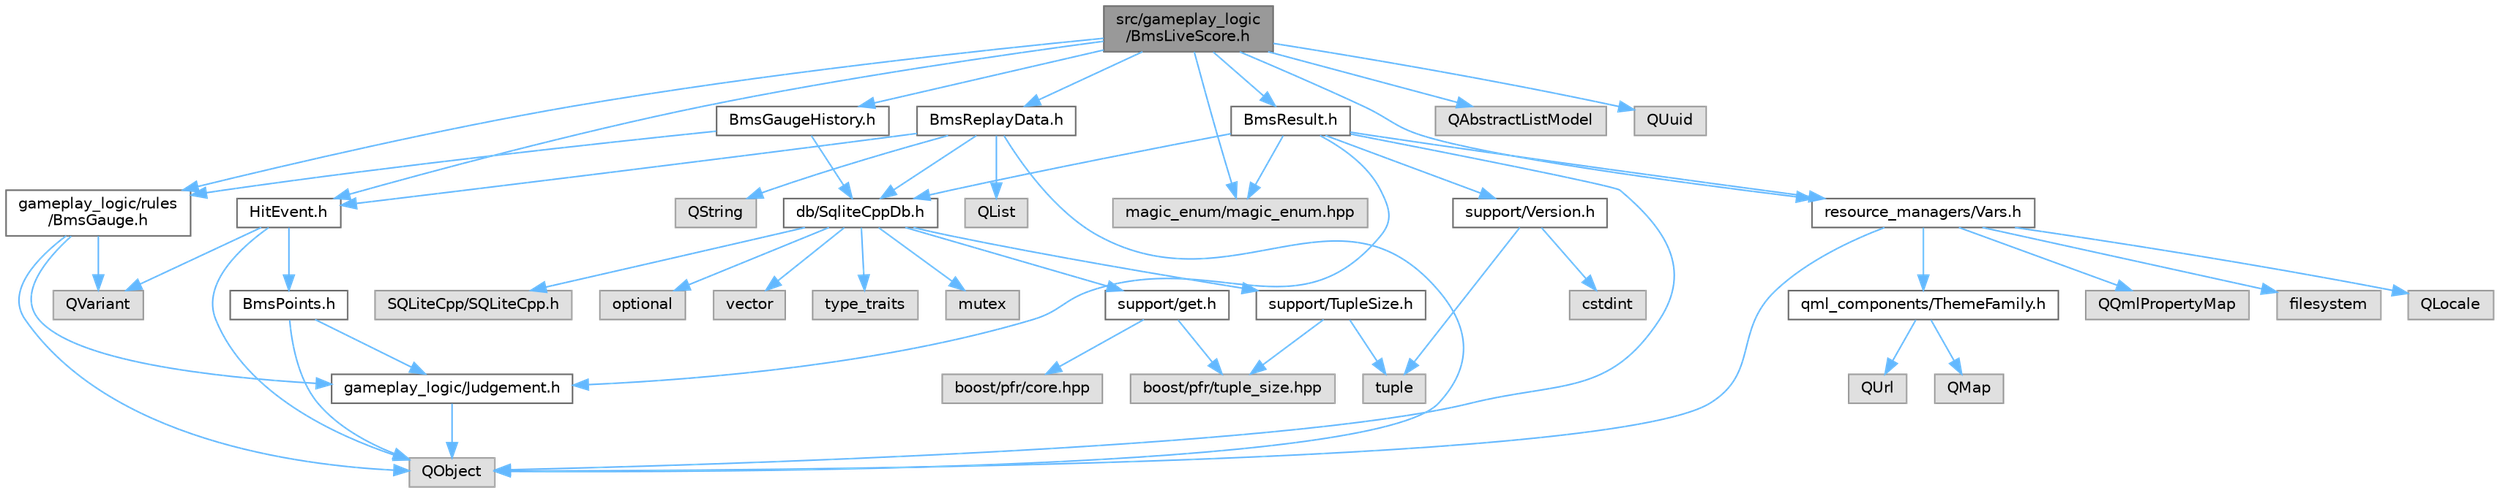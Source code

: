 digraph "src/gameplay_logic/BmsLiveScore.h"
{
 // LATEX_PDF_SIZE
  bgcolor="transparent";
  edge [fontname=Helvetica,fontsize=10,labelfontname=Helvetica,labelfontsize=10];
  node [fontname=Helvetica,fontsize=10,shape=box,height=0.2,width=0.4];
  Node1 [id="Node000001",label="src/gameplay_logic\l/BmsLiveScore.h",height=0.2,width=0.4,color="gray40", fillcolor="grey60", style="filled", fontcolor="black",tooltip=" "];
  Node1 -> Node2 [id="edge1_Node000001_Node000002",color="steelblue1",style="solid",tooltip=" "];
  Node2 [id="Node000002",label="magic_enum/magic_enum.hpp",height=0.2,width=0.4,color="grey60", fillcolor="#E0E0E0", style="filled",tooltip=" "];
  Node1 -> Node3 [id="edge2_Node000001_Node000003",color="steelblue1",style="solid",tooltip=" "];
  Node3 [id="Node000003",label="gameplay_logic/rules\l/BmsGauge.h",height=0.2,width=0.4,color="grey40", fillcolor="white", style="filled",URL="$BmsGauge_8h.html",tooltip=" "];
  Node3 -> Node4 [id="edge3_Node000003_Node000004",color="steelblue1",style="solid",tooltip=" "];
  Node4 [id="Node000004",label="gameplay_logic/Judgement.h",height=0.2,width=0.4,color="grey40", fillcolor="white", style="filled",URL="$Judgement_8h.html",tooltip=" "];
  Node4 -> Node5 [id="edge4_Node000004_Node000005",color="steelblue1",style="solid",tooltip=" "];
  Node5 [id="Node000005",label="QObject",height=0.2,width=0.4,color="grey60", fillcolor="#E0E0E0", style="filled",tooltip=" "];
  Node3 -> Node5 [id="edge5_Node000003_Node000005",color="steelblue1",style="solid",tooltip=" "];
  Node3 -> Node6 [id="edge6_Node000003_Node000006",color="steelblue1",style="solid",tooltip=" "];
  Node6 [id="Node000006",label="QVariant",height=0.2,width=0.4,color="grey60", fillcolor="#E0E0E0", style="filled",tooltip=" "];
  Node1 -> Node7 [id="edge7_Node000001_Node000007",color="steelblue1",style="solid",tooltip=" "];
  Node7 [id="Node000007",label="HitEvent.h",height=0.2,width=0.4,color="grey40", fillcolor="white", style="filled",URL="$HitEvent_8h.html",tooltip=" "];
  Node7 -> Node5 [id="edge8_Node000007_Node000005",color="steelblue1",style="solid",tooltip=" "];
  Node7 -> Node6 [id="edge9_Node000007_Node000006",color="steelblue1",style="solid",tooltip=" "];
  Node7 -> Node8 [id="edge10_Node000007_Node000008",color="steelblue1",style="solid",tooltip=" "];
  Node8 [id="Node000008",label="BmsPoints.h",height=0.2,width=0.4,color="grey40", fillcolor="white", style="filled",URL="$BmsPoints_8h.html",tooltip=" "];
  Node8 -> Node5 [id="edge11_Node000008_Node000005",color="steelblue1",style="solid",tooltip=" "];
  Node8 -> Node4 [id="edge12_Node000008_Node000004",color="steelblue1",style="solid",tooltip=" "];
  Node1 -> Node9 [id="edge13_Node000001_Node000009",color="steelblue1",style="solid",tooltip=" "];
  Node9 [id="Node000009",label="BmsResult.h",height=0.2,width=0.4,color="grey40", fillcolor="white", style="filled",URL="$BmsResult_8h.html",tooltip=" "];
  Node9 -> Node2 [id="edge14_Node000009_Node000002",color="steelblue1",style="solid",tooltip=" "];
  Node9 -> Node4 [id="edge15_Node000009_Node000004",color="steelblue1",style="solid",tooltip=" "];
  Node9 -> Node10 [id="edge16_Node000009_Node000010",color="steelblue1",style="solid",tooltip=" "];
  Node10 [id="Node000010",label="db/SqliteCppDb.h",height=0.2,width=0.4,color="grey40", fillcolor="white", style="filled",URL="$SqliteCppDb_8h.html",tooltip=" "];
  Node10 -> Node11 [id="edge17_Node000010_Node000011",color="steelblue1",style="solid",tooltip=" "];
  Node11 [id="Node000011",label="SQLiteCpp/SQLiteCpp.h",height=0.2,width=0.4,color="grey60", fillcolor="#E0E0E0", style="filled",tooltip=" "];
  Node10 -> Node12 [id="edge18_Node000010_Node000012",color="steelblue1",style="solid",tooltip=" "];
  Node12 [id="Node000012",label="optional",height=0.2,width=0.4,color="grey60", fillcolor="#E0E0E0", style="filled",tooltip=" "];
  Node10 -> Node13 [id="edge19_Node000010_Node000013",color="steelblue1",style="solid",tooltip=" "];
  Node13 [id="Node000013",label="vector",height=0.2,width=0.4,color="grey60", fillcolor="#E0E0E0", style="filled",tooltip=" "];
  Node10 -> Node14 [id="edge20_Node000010_Node000014",color="steelblue1",style="solid",tooltip=" "];
  Node14 [id="Node000014",label="type_traits",height=0.2,width=0.4,color="grey60", fillcolor="#E0E0E0", style="filled",tooltip=" "];
  Node10 -> Node15 [id="edge21_Node000010_Node000015",color="steelblue1",style="solid",tooltip=" "];
  Node15 [id="Node000015",label="mutex",height=0.2,width=0.4,color="grey60", fillcolor="#E0E0E0", style="filled",tooltip=" "];
  Node10 -> Node16 [id="edge22_Node000010_Node000016",color="steelblue1",style="solid",tooltip=" "];
  Node16 [id="Node000016",label="support/get.h",height=0.2,width=0.4,color="grey40", fillcolor="white", style="filled",URL="$get_8h.html",tooltip=" "];
  Node16 -> Node17 [id="edge23_Node000016_Node000017",color="steelblue1",style="solid",tooltip=" "];
  Node17 [id="Node000017",label="boost/pfr/tuple_size.hpp",height=0.2,width=0.4,color="grey60", fillcolor="#E0E0E0", style="filled",tooltip=" "];
  Node16 -> Node18 [id="edge24_Node000016_Node000018",color="steelblue1",style="solid",tooltip=" "];
  Node18 [id="Node000018",label="boost/pfr/core.hpp",height=0.2,width=0.4,color="grey60", fillcolor="#E0E0E0", style="filled",tooltip=" "];
  Node10 -> Node19 [id="edge25_Node000010_Node000019",color="steelblue1",style="solid",tooltip=" "];
  Node19 [id="Node000019",label="support/TupleSize.h",height=0.2,width=0.4,color="grey40", fillcolor="white", style="filled",URL="$TupleSize_8h.html",tooltip=" "];
  Node19 -> Node17 [id="edge26_Node000019_Node000017",color="steelblue1",style="solid",tooltip=" "];
  Node19 -> Node20 [id="edge27_Node000019_Node000020",color="steelblue1",style="solid",tooltip=" "];
  Node20 [id="Node000020",label="tuple",height=0.2,width=0.4,color="grey60", fillcolor="#E0E0E0", style="filled",tooltip=" "];
  Node9 -> Node21 [id="edge28_Node000009_Node000021",color="steelblue1",style="solid",tooltip=" "];
  Node21 [id="Node000021",label="resource_managers/Vars.h",height=0.2,width=0.4,color="grey40", fillcolor="white", style="filled",URL="$Vars_8h.html",tooltip=" "];
  Node21 -> Node22 [id="edge29_Node000021_Node000022",color="steelblue1",style="solid",tooltip=" "];
  Node22 [id="Node000022",label="qml_components/ThemeFamily.h",height=0.2,width=0.4,color="grey40", fillcolor="white", style="filled",URL="$ThemeFamily_8h.html",tooltip=" "];
  Node22 -> Node23 [id="edge30_Node000022_Node000023",color="steelblue1",style="solid",tooltip=" "];
  Node23 [id="Node000023",label="QMap",height=0.2,width=0.4,color="grey60", fillcolor="#E0E0E0", style="filled",tooltip=" "];
  Node22 -> Node24 [id="edge31_Node000022_Node000024",color="steelblue1",style="solid",tooltip=" "];
  Node24 [id="Node000024",label="QUrl",height=0.2,width=0.4,color="grey60", fillcolor="#E0E0E0", style="filled",tooltip=" "];
  Node21 -> Node5 [id="edge32_Node000021_Node000005",color="steelblue1",style="solid",tooltip=" "];
  Node21 -> Node25 [id="edge33_Node000021_Node000025",color="steelblue1",style="solid",tooltip=" "];
  Node25 [id="Node000025",label="QQmlPropertyMap",height=0.2,width=0.4,color="grey60", fillcolor="#E0E0E0", style="filled",tooltip=" "];
  Node21 -> Node26 [id="edge34_Node000021_Node000026",color="steelblue1",style="solid",tooltip=" "];
  Node26 [id="Node000026",label="filesystem",height=0.2,width=0.4,color="grey60", fillcolor="#E0E0E0", style="filled",tooltip=" "];
  Node21 -> Node27 [id="edge35_Node000021_Node000027",color="steelblue1",style="solid",tooltip=" "];
  Node27 [id="Node000027",label="QLocale",height=0.2,width=0.4,color="grey60", fillcolor="#E0E0E0", style="filled",tooltip=" "];
  Node9 -> Node28 [id="edge36_Node000009_Node000028",color="steelblue1",style="solid",tooltip=" "];
  Node28 [id="Node000028",label="support/Version.h",height=0.2,width=0.4,color="grey40", fillcolor="white", style="filled",URL="$Version_8h.html",tooltip=" "];
  Node28 -> Node29 [id="edge37_Node000028_Node000029",color="steelblue1",style="solid",tooltip=" "];
  Node29 [id="Node000029",label="cstdint",height=0.2,width=0.4,color="grey60", fillcolor="#E0E0E0", style="filled",tooltip=" "];
  Node28 -> Node20 [id="edge38_Node000028_Node000020",color="steelblue1",style="solid",tooltip=" "];
  Node9 -> Node5 [id="edge39_Node000009_Node000005",color="steelblue1",style="solid",tooltip=" "];
  Node1 -> Node30 [id="edge40_Node000001_Node000030",color="steelblue1",style="solid",tooltip=" "];
  Node30 [id="Node000030",label="BmsGaugeHistory.h",height=0.2,width=0.4,color="grey40", fillcolor="white", style="filled",URL="$BmsGaugeHistory_8h.html",tooltip=" "];
  Node30 -> Node10 [id="edge41_Node000030_Node000010",color="steelblue1",style="solid",tooltip=" "];
  Node30 -> Node3 [id="edge42_Node000030_Node000003",color="steelblue1",style="solid",tooltip=" "];
  Node1 -> Node31 [id="edge43_Node000001_Node000031",color="steelblue1",style="solid",tooltip=" "];
  Node31 [id="Node000031",label="BmsReplayData.h",height=0.2,width=0.4,color="grey40", fillcolor="white", style="filled",URL="$BmsReplayData_8h.html",tooltip=" "];
  Node31 -> Node7 [id="edge44_Node000031_Node000007",color="steelblue1",style="solid",tooltip=" "];
  Node31 -> Node10 [id="edge45_Node000031_Node000010",color="steelblue1",style="solid",tooltip=" "];
  Node31 -> Node32 [id="edge46_Node000031_Node000032",color="steelblue1",style="solid",tooltip=" "];
  Node32 [id="Node000032",label="QList",height=0.2,width=0.4,color="grey60", fillcolor="#E0E0E0", style="filled",tooltip=" "];
  Node31 -> Node5 [id="edge47_Node000031_Node000005",color="steelblue1",style="solid",tooltip=" "];
  Node31 -> Node33 [id="edge48_Node000031_Node000033",color="steelblue1",style="solid",tooltip=" "];
  Node33 [id="Node000033",label="QString",height=0.2,width=0.4,color="grey60", fillcolor="#E0E0E0", style="filled",tooltip=" "];
  Node1 -> Node21 [id="edge49_Node000001_Node000021",color="steelblue1",style="solid",tooltip=" "];
  Node1 -> Node34 [id="edge50_Node000001_Node000034",color="steelblue1",style="solid",tooltip=" "];
  Node34 [id="Node000034",label="QAbstractListModel",height=0.2,width=0.4,color="grey60", fillcolor="#E0E0E0", style="filled",tooltip=" "];
  Node1 -> Node35 [id="edge51_Node000001_Node000035",color="steelblue1",style="solid",tooltip=" "];
  Node35 [id="Node000035",label="QUuid",height=0.2,width=0.4,color="grey60", fillcolor="#E0E0E0", style="filled",tooltip=" "];
}
